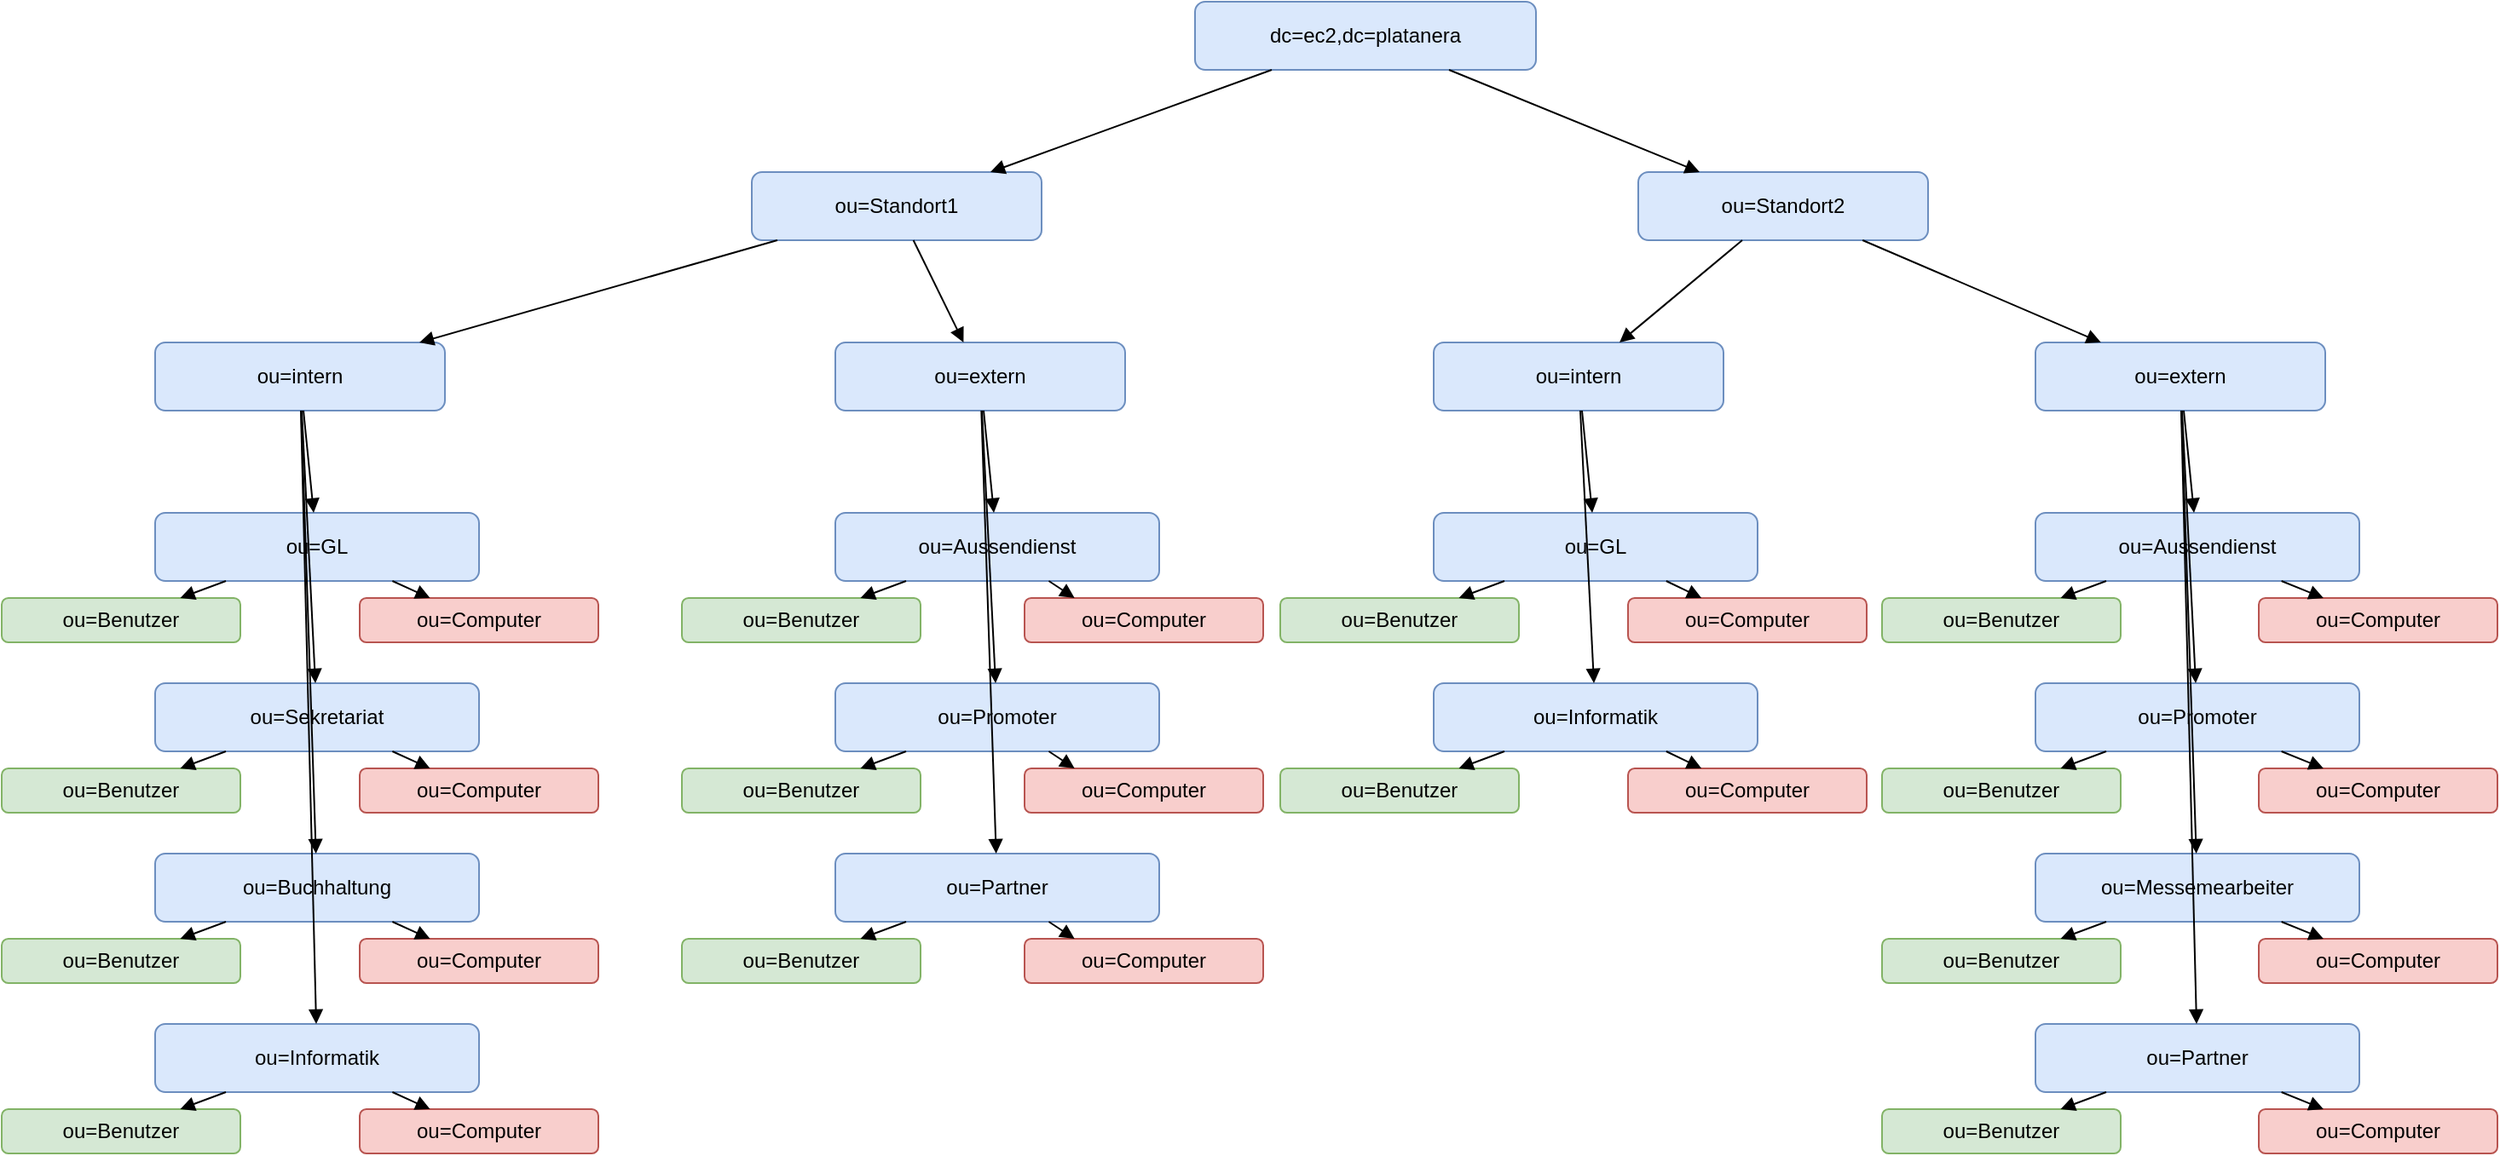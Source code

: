 <mxfile version="28.2.3">
  <diagram name="DIT" id="0">
    <mxGraphModel dx="3209" dy="725" grid="1" gridSize="10" guides="1" tooltips="1" connect="1" arrows="1" fold="1" page="1" pageScale="1" pageWidth="2000" pageHeight="1500" background="#ffffff" math="0" shadow="0">
      <root>
        <mxCell id="0" />
        <mxCell id="1" parent="0" />
        <mxCell id="2" value="dc=ec2,dc=platanera" style="rounded=1;whiteSpace=wrap;html=1;fillColor=#dae8fc;strokeColor=#6c8ebf;" parent="1" vertex="1">
          <mxGeometry x="560" y="40" width="200" height="40" as="geometry" />
        </mxCell>
        <mxCell id="3" value="ou=Standort1" style="rounded=1;whiteSpace=wrap;html=1;fillColor=#dae8fc;strokeColor=#6c8ebf;" parent="1" vertex="1">
          <mxGeometry x="300" y="140" width="170" height="40" as="geometry" />
        </mxCell>
        <mxCell id="4" value="ou=Standort2" style="rounded=1;whiteSpace=wrap;html=1;fillColor=#dae8fc;strokeColor=#6c8ebf;" parent="1" vertex="1">
          <mxGeometry x="820" y="140" width="170" height="40" as="geometry" />
        </mxCell>
        <mxCell id="5" style="endArrow=block;rounded=0;strokeColor=#000000;" parent="1" source="2" target="3" edge="1">
          <mxGeometry relative="1" as="geometry" />
        </mxCell>
        <mxCell id="6" style="endArrow=block;rounded=0;strokeColor=#000000;" parent="1" source="2" target="4" edge="1">
          <mxGeometry relative="1" as="geometry" />
        </mxCell>
        <mxCell id="7" value="ou=intern" style="rounded=1;whiteSpace=wrap;html=1;fillColor=#dae8fc;strokeColor=#6c8ebf;" parent="1" vertex="1">
          <mxGeometry x="-50" y="240" width="170" height="40" as="geometry" />
        </mxCell>
        <mxCell id="8" style="endArrow=block;rounded=0;strokeColor=#000000;" parent="1" source="3" target="7" edge="1">
          <mxGeometry relative="1" as="geometry" />
        </mxCell>
        <mxCell id="9" value="ou=extern" style="rounded=1;whiteSpace=wrap;html=1;fillColor=#dae8fc;strokeColor=#6c8ebf;" parent="1" vertex="1">
          <mxGeometry x="349" y="240" width="170" height="40" as="geometry" />
        </mxCell>
        <mxCell id="10" style="endArrow=block;rounded=0;strokeColor=#000000;" parent="1" source="3" target="9" edge="1">
          <mxGeometry relative="1" as="geometry" />
        </mxCell>
        <mxCell id="11" value="ou=intern" style="rounded=1;whiteSpace=wrap;html=1;fillColor=#dae8fc;strokeColor=#6c8ebf;" parent="1" vertex="1">
          <mxGeometry x="700" y="240" width="170" height="40" as="geometry" />
        </mxCell>
        <mxCell id="12" style="endArrow=block;rounded=0;strokeColor=#000000;" parent="1" source="4" target="11" edge="1">
          <mxGeometry relative="1" as="geometry" />
        </mxCell>
        <mxCell id="13" value="ou=extern" style="rounded=1;whiteSpace=wrap;html=1;fillColor=#dae8fc;strokeColor=#6c8ebf;" parent="1" vertex="1">
          <mxGeometry x="1053" y="240" width="170" height="40" as="geometry" />
        </mxCell>
        <mxCell id="14" style="endArrow=block;rounded=0;strokeColor=#000000;" parent="1" source="4" target="13" edge="1">
          <mxGeometry relative="1" as="geometry" />
        </mxCell>
        <mxCell id="15" value="ou=GL" style="rounded=1;whiteSpace=wrap;html=1;fillColor=#dae8fc;strokeColor=#6c8ebf;" parent="1" vertex="1">
          <mxGeometry x="-50" y="340" width="190" height="40" as="geometry" />
        </mxCell>
        <mxCell id="16" style="endArrow=block;rounded=0;strokeColor=#000000;" parent="1" source="7" target="15" edge="1">
          <mxGeometry relative="1" as="geometry" />
        </mxCell>
        <mxCell id="17" value="ou=Benutzer" style="rounded=1;whiteSpace=wrap;html=1;fillColor=#d5e8d4;strokeColor=#82b366;" parent="1" vertex="1">
          <mxGeometry x="-140" y="390" width="140" height="26" as="geometry" />
        </mxCell>
        <mxCell id="18" value="ou=Computer" style="rounded=1;whiteSpace=wrap;html=1;fillColor=#f8cecc;strokeColor=#b85450;" parent="1" vertex="1">
          <mxGeometry x="70" y="390" width="140" height="26" as="geometry" />
        </mxCell>
        <mxCell id="19" style="endArrow=block;rounded=0;strokeColor=#000000;" parent="1" source="15" target="17" edge="1">
          <mxGeometry relative="1" as="geometry" />
        </mxCell>
        <mxCell id="20" style="endArrow=block;rounded=0;strokeColor=#000000;" parent="1" source="15" target="18" edge="1">
          <mxGeometry relative="1" as="geometry" />
        </mxCell>
        <mxCell id="21" value="ou=Sekretariat" style="rounded=1;whiteSpace=wrap;html=1;fillColor=#dae8fc;strokeColor=#6c8ebf;" parent="1" vertex="1">
          <mxGeometry x="-50" y="440" width="190" height="40" as="geometry" />
        </mxCell>
        <mxCell id="22" style="endArrow=block;rounded=0;strokeColor=#000000;" parent="1" source="7" target="21" edge="1">
          <mxGeometry relative="1" as="geometry" />
        </mxCell>
        <mxCell id="23" value="ou=Benutzer" style="rounded=1;whiteSpace=wrap;html=1;fillColor=#d5e8d4;strokeColor=#82b366;" parent="1" vertex="1">
          <mxGeometry x="-140" y="490" width="140" height="26" as="geometry" />
        </mxCell>
        <mxCell id="24" value="ou=Computer" style="rounded=1;whiteSpace=wrap;html=1;fillColor=#f8cecc;strokeColor=#b85450;" parent="1" vertex="1">
          <mxGeometry x="70" y="490" width="140" height="26" as="geometry" />
        </mxCell>
        <mxCell id="25" style="endArrow=block;rounded=0;strokeColor=#000000;" parent="1" source="21" target="23" edge="1">
          <mxGeometry relative="1" as="geometry" />
        </mxCell>
        <mxCell id="26" style="endArrow=block;rounded=0;strokeColor=#000000;" parent="1" source="21" target="24" edge="1">
          <mxGeometry relative="1" as="geometry" />
        </mxCell>
        <mxCell id="27" value="ou=Buchhaltung" style="rounded=1;whiteSpace=wrap;html=1;fillColor=#dae8fc;strokeColor=#6c8ebf;" parent="1" vertex="1">
          <mxGeometry x="-50" y="540" width="190" height="40" as="geometry" />
        </mxCell>
        <mxCell id="28" style="endArrow=block;rounded=0;strokeColor=#000000;" parent="1" source="7" target="27" edge="1">
          <mxGeometry relative="1" as="geometry" />
        </mxCell>
        <mxCell id="29" value="ou=Benutzer" style="rounded=1;whiteSpace=wrap;html=1;fillColor=#d5e8d4;strokeColor=#82b366;" parent="1" vertex="1">
          <mxGeometry x="-140" y="590" width="140" height="26" as="geometry" />
        </mxCell>
        <mxCell id="30" value="ou=Computer" style="rounded=1;whiteSpace=wrap;html=1;fillColor=#f8cecc;strokeColor=#b85450;" parent="1" vertex="1">
          <mxGeometry x="70" y="590" width="140" height="26" as="geometry" />
        </mxCell>
        <mxCell id="31" style="endArrow=block;rounded=0;strokeColor=#000000;" parent="1" source="27" target="29" edge="1">
          <mxGeometry relative="1" as="geometry" />
        </mxCell>
        <mxCell id="32" style="endArrow=block;rounded=0;strokeColor=#000000;" parent="1" source="27" target="30" edge="1">
          <mxGeometry relative="1" as="geometry" />
        </mxCell>
        <mxCell id="33" value="ou=Informatik" style="rounded=1;whiteSpace=wrap;html=1;fillColor=#dae8fc;strokeColor=#6c8ebf;" parent="1" vertex="1">
          <mxGeometry x="-50" y="640" width="190" height="40" as="geometry" />
        </mxCell>
        <mxCell id="34" style="endArrow=block;rounded=0;strokeColor=#000000;" parent="1" source="7" target="33" edge="1">
          <mxGeometry relative="1" as="geometry" />
        </mxCell>
        <mxCell id="35" value="ou=Benutzer" style="rounded=1;whiteSpace=wrap;html=1;fillColor=#d5e8d4;strokeColor=#82b366;" parent="1" vertex="1">
          <mxGeometry x="-140" y="690" width="140" height="26" as="geometry" />
        </mxCell>
        <mxCell id="36" value="ou=Computer" style="rounded=1;whiteSpace=wrap;html=1;fillColor=#f8cecc;strokeColor=#b85450;" parent="1" vertex="1">
          <mxGeometry x="70" y="690" width="140" height="26" as="geometry" />
        </mxCell>
        <mxCell id="37" style="endArrow=block;rounded=0;strokeColor=#000000;" parent="1" source="33" target="35" edge="1">
          <mxGeometry relative="1" as="geometry" />
        </mxCell>
        <mxCell id="38" style="endArrow=block;rounded=0;strokeColor=#000000;" parent="1" source="33" target="36" edge="1">
          <mxGeometry relative="1" as="geometry" />
        </mxCell>
        <mxCell id="39" value="ou=Aussendienst" style="rounded=1;whiteSpace=wrap;html=1;fillColor=#dae8fc;strokeColor=#6c8ebf;" parent="1" vertex="1">
          <mxGeometry x="349" y="340" width="190" height="40" as="geometry" />
        </mxCell>
        <mxCell id="40" style="endArrow=block;rounded=0;strokeColor=#000000;" parent="1" source="9" target="39" edge="1">
          <mxGeometry relative="1" as="geometry" />
        </mxCell>
        <mxCell id="41" value="ou=Benutzer" style="rounded=1;whiteSpace=wrap;html=1;fillColor=#d5e8d4;strokeColor=#82b366;" parent="1" vertex="1">
          <mxGeometry x="259" y="390" width="140" height="26" as="geometry" />
        </mxCell>
        <mxCell id="42" value="ou=Computer" style="rounded=1;whiteSpace=wrap;html=1;fillColor=#f8cecc;strokeColor=#b85450;" parent="1" vertex="1">
          <mxGeometry x="460" y="390" width="140" height="26" as="geometry" />
        </mxCell>
        <mxCell id="43" style="endArrow=block;rounded=0;strokeColor=#000000;" parent="1" source="39" target="41" edge="1">
          <mxGeometry relative="1" as="geometry" />
        </mxCell>
        <mxCell id="44" style="endArrow=block;rounded=0;strokeColor=#000000;" parent="1" source="39" edge="1">
          <mxGeometry relative="1" as="geometry">
            <mxPoint x="489.349" y="390" as="targetPoint" />
          </mxGeometry>
        </mxCell>
        <mxCell id="45" value="ou=Promoter" style="rounded=1;whiteSpace=wrap;html=1;fillColor=#dae8fc;strokeColor=#6c8ebf;" parent="1" vertex="1">
          <mxGeometry x="349" y="440" width="190" height="40" as="geometry" />
        </mxCell>
        <mxCell id="46" style="endArrow=block;rounded=0;strokeColor=#000000;" parent="1" source="9" target="45" edge="1">
          <mxGeometry relative="1" as="geometry" />
        </mxCell>
        <mxCell id="47" value="ou=Benutzer" style="rounded=1;whiteSpace=wrap;html=1;fillColor=#d5e8d4;strokeColor=#82b366;" parent="1" vertex="1">
          <mxGeometry x="259" y="490" width="140" height="26" as="geometry" />
        </mxCell>
        <mxCell id="48" value="ou=Computer" style="rounded=1;whiteSpace=wrap;html=1;fillColor=#f8cecc;strokeColor=#b85450;" parent="1" vertex="1">
          <mxGeometry x="460" y="490" width="140" height="26" as="geometry" />
        </mxCell>
        <mxCell id="49" style="endArrow=block;rounded=0;strokeColor=#000000;" parent="1" source="45" target="47" edge="1">
          <mxGeometry relative="1" as="geometry" />
        </mxCell>
        <mxCell id="50" style="endArrow=block;rounded=0;strokeColor=#000000;" parent="1" source="45" edge="1">
          <mxGeometry relative="1" as="geometry">
            <mxPoint x="489.349" y="490" as="targetPoint" />
          </mxGeometry>
        </mxCell>
        <mxCell id="51" value="ou=Partner" style="rounded=1;whiteSpace=wrap;html=1;fillColor=#dae8fc;strokeColor=#6c8ebf;" parent="1" vertex="1">
          <mxGeometry x="349" y="540" width="190" height="40" as="geometry" />
        </mxCell>
        <mxCell id="52" style="endArrow=block;rounded=0;strokeColor=#000000;" parent="1" source="9" target="51" edge="1">
          <mxGeometry relative="1" as="geometry" />
        </mxCell>
        <mxCell id="53" value="ou=Benutzer" style="rounded=1;whiteSpace=wrap;html=1;fillColor=#d5e8d4;strokeColor=#82b366;" parent="1" vertex="1">
          <mxGeometry x="259" y="590" width="140" height="26" as="geometry" />
        </mxCell>
        <mxCell id="54" value="ou=Computer" style="rounded=1;whiteSpace=wrap;html=1;fillColor=#f8cecc;strokeColor=#b85450;" parent="1" vertex="1">
          <mxGeometry x="460" y="590" width="140" height="26" as="geometry" />
        </mxCell>
        <mxCell id="55" style="endArrow=block;rounded=0;strokeColor=#000000;" parent="1" source="51" target="53" edge="1">
          <mxGeometry relative="1" as="geometry" />
        </mxCell>
        <mxCell id="56" style="endArrow=block;rounded=0;strokeColor=#000000;" parent="1" source="51" edge="1">
          <mxGeometry relative="1" as="geometry">
            <mxPoint x="489.349" y="590" as="targetPoint" />
          </mxGeometry>
        </mxCell>
        <mxCell id="57" value="ou=GL" style="rounded=1;whiteSpace=wrap;html=1;fillColor=#dae8fc;strokeColor=#6c8ebf;" parent="1" vertex="1">
          <mxGeometry x="700" y="340" width="190" height="40" as="geometry" />
        </mxCell>
        <mxCell id="58" style="endArrow=block;rounded=0;strokeColor=#000000;" parent="1" source="11" target="57" edge="1">
          <mxGeometry relative="1" as="geometry" />
        </mxCell>
        <mxCell id="59" value="ou=Benutzer" style="rounded=1;whiteSpace=wrap;html=1;fillColor=#d5e8d4;strokeColor=#82b366;" parent="1" vertex="1">
          <mxGeometry x="610" y="390" width="140" height="26" as="geometry" />
        </mxCell>
        <mxCell id="60" value="ou=Computer" style="rounded=1;whiteSpace=wrap;html=1;fillColor=#f8cecc;strokeColor=#b85450;" parent="1" vertex="1">
          <mxGeometry x="814" y="390" width="140" height="26" as="geometry" />
        </mxCell>
        <mxCell id="61" style="endArrow=block;rounded=0;strokeColor=#000000;" parent="1" source="57" target="59" edge="1">
          <mxGeometry relative="1" as="geometry" />
        </mxCell>
        <mxCell id="62" style="endArrow=block;rounded=0;strokeColor=#000000;" parent="1" source="57" target="60" edge="1">
          <mxGeometry relative="1" as="geometry" />
        </mxCell>
        <mxCell id="63" value="ou=Informatik" style="rounded=1;whiteSpace=wrap;html=1;fillColor=#dae8fc;strokeColor=#6c8ebf;" parent="1" vertex="1">
          <mxGeometry x="700" y="440" width="190" height="40" as="geometry" />
        </mxCell>
        <mxCell id="64" style="endArrow=block;rounded=0;strokeColor=#000000;" parent="1" source="11" target="63" edge="1">
          <mxGeometry relative="1" as="geometry" />
        </mxCell>
        <mxCell id="65" value="ou=Benutzer" style="rounded=1;whiteSpace=wrap;html=1;fillColor=#d5e8d4;strokeColor=#82b366;" parent="1" vertex="1">
          <mxGeometry x="610" y="490" width="140" height="26" as="geometry" />
        </mxCell>
        <mxCell id="66" value="ou=Computer" style="rounded=1;whiteSpace=wrap;html=1;fillColor=#f8cecc;strokeColor=#b85450;" parent="1" vertex="1">
          <mxGeometry x="814" y="490" width="140" height="26" as="geometry" />
        </mxCell>
        <mxCell id="67" style="endArrow=block;rounded=0;strokeColor=#000000;" parent="1" source="63" target="65" edge="1">
          <mxGeometry relative="1" as="geometry" />
        </mxCell>
        <mxCell id="68" style="endArrow=block;rounded=0;strokeColor=#000000;" parent="1" source="63" target="66" edge="1">
          <mxGeometry relative="1" as="geometry" />
        </mxCell>
        <mxCell id="69" value="ou=Aussendienst" style="rounded=1;whiteSpace=wrap;html=1;fillColor=#dae8fc;strokeColor=#6c8ebf;" parent="1" vertex="1">
          <mxGeometry x="1053" y="340" width="190" height="40" as="geometry" />
        </mxCell>
        <mxCell id="70" style="endArrow=block;rounded=0;strokeColor=#000000;" parent="1" source="13" target="69" edge="1">
          <mxGeometry relative="1" as="geometry" />
        </mxCell>
        <mxCell id="71" value="ou=Benutzer" style="rounded=1;whiteSpace=wrap;html=1;fillColor=#d5e8d4;strokeColor=#82b366;" parent="1" vertex="1">
          <mxGeometry x="963" y="390" width="140" height="26" as="geometry" />
        </mxCell>
        <mxCell id="72" value="ou=Computer" style="rounded=1;whiteSpace=wrap;html=1;fillColor=#f8cecc;strokeColor=#b85450;" parent="1" vertex="1">
          <mxGeometry x="1184" y="390" width="140" height="26" as="geometry" />
        </mxCell>
        <mxCell id="73" style="endArrow=block;rounded=0;strokeColor=#000000;" parent="1" source="69" target="71" edge="1">
          <mxGeometry relative="1" as="geometry" />
        </mxCell>
        <mxCell id="74" style="endArrow=block;rounded=0;strokeColor=#000000;" parent="1" source="69" target="72" edge="1">
          <mxGeometry relative="1" as="geometry" />
        </mxCell>
        <mxCell id="75" value="ou=Promoter" style="rounded=1;whiteSpace=wrap;html=1;fillColor=#dae8fc;strokeColor=#6c8ebf;" parent="1" vertex="1">
          <mxGeometry x="1053" y="440" width="190" height="40" as="geometry" />
        </mxCell>
        <mxCell id="76" style="endArrow=block;rounded=0;strokeColor=#000000;" parent="1" source="13" target="75" edge="1">
          <mxGeometry relative="1" as="geometry" />
        </mxCell>
        <mxCell id="77" value="ou=Benutzer" style="rounded=1;whiteSpace=wrap;html=1;fillColor=#d5e8d4;strokeColor=#82b366;" parent="1" vertex="1">
          <mxGeometry x="963" y="490" width="140" height="26" as="geometry" />
        </mxCell>
        <mxCell id="78" value="ou=Computer" style="rounded=1;whiteSpace=wrap;html=1;fillColor=#f8cecc;strokeColor=#b85450;" parent="1" vertex="1">
          <mxGeometry x="1184" y="490" width="140" height="26" as="geometry" />
        </mxCell>
        <mxCell id="79" style="endArrow=block;rounded=0;strokeColor=#000000;" parent="1" source="75" target="77" edge="1">
          <mxGeometry relative="1" as="geometry" />
        </mxCell>
        <mxCell id="80" style="endArrow=block;rounded=0;strokeColor=#000000;" parent="1" source="75" target="78" edge="1">
          <mxGeometry relative="1" as="geometry" />
        </mxCell>
        <mxCell id="81" value="ou=Messemearbeiter" style="rounded=1;whiteSpace=wrap;html=1;fillColor=#dae8fc;strokeColor=#6c8ebf;" parent="1" vertex="1">
          <mxGeometry x="1053" y="540" width="190" height="40" as="geometry" />
        </mxCell>
        <mxCell id="82" style="endArrow=block;rounded=0;strokeColor=#000000;" parent="1" source="13" target="81" edge="1">
          <mxGeometry relative="1" as="geometry" />
        </mxCell>
        <mxCell id="83" value="ou=Benutzer" style="rounded=1;whiteSpace=wrap;html=1;fillColor=#d5e8d4;strokeColor=#82b366;" parent="1" vertex="1">
          <mxGeometry x="963" y="590" width="140" height="26" as="geometry" />
        </mxCell>
        <mxCell id="84" value="ou=Computer" style="rounded=1;whiteSpace=wrap;html=1;fillColor=#f8cecc;strokeColor=#b85450;" parent="1" vertex="1">
          <mxGeometry x="1184" y="590" width="140" height="26" as="geometry" />
        </mxCell>
        <mxCell id="85" style="endArrow=block;rounded=0;strokeColor=#000000;" parent="1" source="81" target="83" edge="1">
          <mxGeometry relative="1" as="geometry" />
        </mxCell>
        <mxCell id="86" style="endArrow=block;rounded=0;strokeColor=#000000;" parent="1" source="81" target="84" edge="1">
          <mxGeometry relative="1" as="geometry" />
        </mxCell>
        <mxCell id="87" value="ou=Partner" style="rounded=1;whiteSpace=wrap;html=1;fillColor=#dae8fc;strokeColor=#6c8ebf;" parent="1" vertex="1">
          <mxGeometry x="1053" y="640" width="190" height="40" as="geometry" />
        </mxCell>
        <mxCell id="88" style="endArrow=block;rounded=0;strokeColor=#000000;" parent="1" source="13" target="87" edge="1">
          <mxGeometry relative="1" as="geometry" />
        </mxCell>
        <mxCell id="89" value="ou=Benutzer" style="rounded=1;whiteSpace=wrap;html=1;fillColor=#d5e8d4;strokeColor=#82b366;" parent="1" vertex="1">
          <mxGeometry x="963" y="690" width="140" height="26" as="geometry" />
        </mxCell>
        <mxCell id="90" value="ou=Computer" style="rounded=1;whiteSpace=wrap;html=1;fillColor=#f8cecc;strokeColor=#b85450;" parent="1" vertex="1">
          <mxGeometry x="1184" y="690" width="140" height="26" as="geometry" />
        </mxCell>
        <mxCell id="91" style="endArrow=block;rounded=0;strokeColor=#000000;" parent="1" source="87" target="89" edge="1">
          <mxGeometry relative="1" as="geometry" />
        </mxCell>
        <mxCell id="92" style="endArrow=block;rounded=0;strokeColor=#000000;" parent="1" source="87" target="90" edge="1">
          <mxGeometry relative="1" as="geometry" />
        </mxCell>
      </root>
    </mxGraphModel>
  </diagram>
</mxfile>
